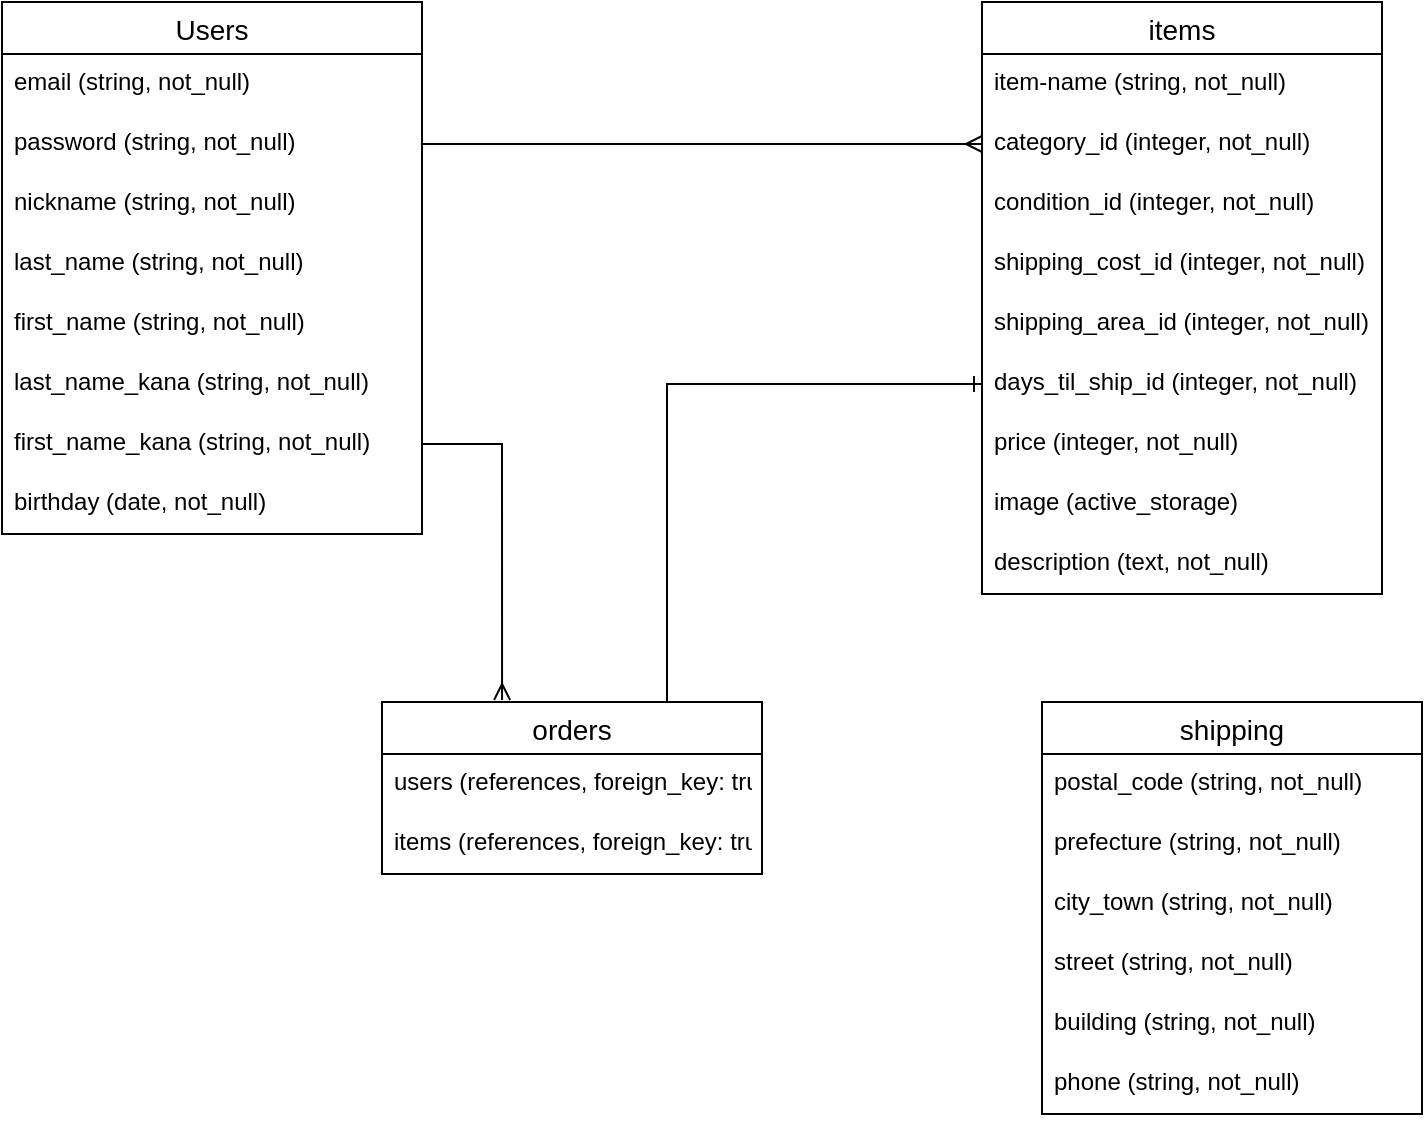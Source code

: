 <mxfile version="14.2.4" type="embed">
    <diagram id="3CIknndVIOyn-hMfpjOw" name="ページ1">
        <mxGraphModel dx="637" dy="586" grid="1" gridSize="10" guides="1" tooltips="1" connect="1" arrows="1" fold="1" page="1" pageScale="1" pageWidth="850" pageHeight="1100" math="0" shadow="0">
            <root>
                <mxCell id="0"/>
                <mxCell id="1" parent="0"/>
                <mxCell id="5rQ3HnFur7m1eFnSS-5a-2" value="Users" style="swimlane;fontStyle=0;childLayout=stackLayout;horizontal=1;startSize=26;horizontalStack=0;resizeParent=1;resizeParentMax=0;resizeLast=0;collapsible=1;marginBottom=0;align=center;fontSize=14;" parent="1" vertex="1">
                    <mxGeometry x="30" y="60" width="210" height="266" as="geometry"/>
                </mxCell>
                <mxCell id="5rQ3HnFur7m1eFnSS-5a-3" value="email (string, not_null)" style="text;strokeColor=none;fillColor=none;spacingLeft=4;spacingRight=4;overflow=hidden;rotatable=0;points=[[0,0.5],[1,0.5]];portConstraint=eastwest;fontSize=12;" parent="5rQ3HnFur7m1eFnSS-5a-2" vertex="1">
                    <mxGeometry y="26" width="210" height="30" as="geometry"/>
                </mxCell>
                <mxCell id="5rQ3HnFur7m1eFnSS-5a-4" value="password (string, not_null)" style="text;strokeColor=none;fillColor=none;spacingLeft=4;spacingRight=4;overflow=hidden;rotatable=0;points=[[0,0.5],[1,0.5]];portConstraint=eastwest;fontSize=12;" parent="5rQ3HnFur7m1eFnSS-5a-2" vertex="1">
                    <mxGeometry y="56" width="210" height="30" as="geometry"/>
                </mxCell>
                <mxCell id="5rQ3HnFur7m1eFnSS-5a-5" value="nickname (string, not_null)" style="text;strokeColor=none;fillColor=none;spacingLeft=4;spacingRight=4;overflow=hidden;rotatable=0;points=[[0,0.5],[1,0.5]];portConstraint=eastwest;fontSize=12;" parent="5rQ3HnFur7m1eFnSS-5a-2" vertex="1">
                    <mxGeometry y="86" width="210" height="30" as="geometry"/>
                </mxCell>
                <mxCell id="5rQ3HnFur7m1eFnSS-5a-7" value="last_name (string, not_null)" style="text;strokeColor=none;fillColor=none;spacingLeft=4;spacingRight=4;overflow=hidden;rotatable=0;points=[[0,0.5],[1,0.5]];portConstraint=eastwest;fontSize=12;" parent="5rQ3HnFur7m1eFnSS-5a-2" vertex="1">
                    <mxGeometry y="116" width="210" height="30" as="geometry"/>
                </mxCell>
                <mxCell id="5rQ3HnFur7m1eFnSS-5a-8" value="first_name (string, not_null)" style="text;strokeColor=none;fillColor=none;spacingLeft=4;spacingRight=4;overflow=hidden;rotatable=0;points=[[0,0.5],[1,0.5]];portConstraint=eastwest;fontSize=12;" parent="5rQ3HnFur7m1eFnSS-5a-2" vertex="1">
                    <mxGeometry y="146" width="210" height="30" as="geometry"/>
                </mxCell>
                <mxCell id="5rQ3HnFur7m1eFnSS-5a-10" value="last_name_kana (string, not_null)" style="text;strokeColor=none;fillColor=none;spacingLeft=4;spacingRight=4;overflow=hidden;rotatable=0;points=[[0,0.5],[1,0.5]];portConstraint=eastwest;fontSize=12;" parent="5rQ3HnFur7m1eFnSS-5a-2" vertex="1">
                    <mxGeometry y="176" width="210" height="30" as="geometry"/>
                </mxCell>
                <mxCell id="5rQ3HnFur7m1eFnSS-5a-11" value="first_name_kana (string, not_null)" style="text;strokeColor=none;fillColor=none;spacingLeft=4;spacingRight=4;overflow=hidden;rotatable=0;points=[[0,0.5],[1,0.5]];portConstraint=eastwest;fontSize=12;" parent="5rQ3HnFur7m1eFnSS-5a-2" vertex="1">
                    <mxGeometry y="206" width="210" height="30" as="geometry"/>
                </mxCell>
                <mxCell id="5rQ3HnFur7m1eFnSS-5a-37" value="birthday (date, not_null)" style="text;strokeColor=none;fillColor=none;spacingLeft=4;spacingRight=4;overflow=hidden;rotatable=0;points=[[0,0.5],[1,0.5]];portConstraint=eastwest;fontSize=12;" parent="5rQ3HnFur7m1eFnSS-5a-2" vertex="1">
                    <mxGeometry y="236" width="210" height="30" as="geometry"/>
                </mxCell>
                <mxCell id="5rQ3HnFur7m1eFnSS-5a-6" style="edgeStyle=orthogonalEdgeStyle;rounded=0;orthogonalLoop=1;jettySize=auto;html=1;exitX=1;exitY=0.5;exitDx=0;exitDy=0;endArrow=ERmany;endFill=0;strokeWidth=1;entryX=0;entryY=0.5;entryDx=0;entryDy=0;" parent="1" source="5rQ3HnFur7m1eFnSS-5a-4" target="5rQ3HnFur7m1eFnSS-5a-14" edge="1">
                    <mxGeometry relative="1" as="geometry">
                        <mxPoint x="530" y="131" as="targetPoint"/>
                    </mxGeometry>
                </mxCell>
                <mxCell id="5rQ3HnFur7m1eFnSS-5a-12" value="items" style="swimlane;fontStyle=0;childLayout=stackLayout;horizontal=1;startSize=26;horizontalStack=0;resizeParent=1;resizeParentMax=0;resizeLast=0;collapsible=1;marginBottom=0;align=center;fontSize=14;" parent="1" vertex="1">
                    <mxGeometry x="520" y="60" width="200" height="296" as="geometry"/>
                </mxCell>
                <mxCell id="5rQ3HnFur7m1eFnSS-5a-13" value="item-name (string, not_null)" style="text;strokeColor=none;fillColor=none;spacingLeft=4;spacingRight=4;overflow=hidden;rotatable=0;points=[[0,0.5],[1,0.5]];portConstraint=eastwest;fontSize=12;" parent="5rQ3HnFur7m1eFnSS-5a-12" vertex="1">
                    <mxGeometry y="26" width="200" height="30" as="geometry"/>
                </mxCell>
                <mxCell id="5rQ3HnFur7m1eFnSS-5a-14" value="category_id (integer, not_null)" style="text;strokeColor=none;fillColor=none;spacingLeft=4;spacingRight=4;overflow=hidden;rotatable=0;points=[[0,0.5],[1,0.5]];portConstraint=eastwest;fontSize=12;" parent="5rQ3HnFur7m1eFnSS-5a-12" vertex="1">
                    <mxGeometry y="56" width="200" height="30" as="geometry"/>
                </mxCell>
                <mxCell id="5rQ3HnFur7m1eFnSS-5a-15" value="condition_id (integer, not_null)" style="text;strokeColor=none;fillColor=none;spacingLeft=4;spacingRight=4;overflow=hidden;rotatable=0;points=[[0,0.5],[1,0.5]];portConstraint=eastwest;fontSize=12;" parent="5rQ3HnFur7m1eFnSS-5a-12" vertex="1">
                    <mxGeometry y="86" width="200" height="30" as="geometry"/>
                </mxCell>
                <mxCell id="5rQ3HnFur7m1eFnSS-5a-16" value="shipping_cost_id (integer, not_null)" style="text;strokeColor=none;fillColor=none;spacingLeft=4;spacingRight=4;overflow=hidden;rotatable=0;points=[[0,0.5],[1,0.5]];portConstraint=eastwest;fontSize=12;" parent="5rQ3HnFur7m1eFnSS-5a-12" vertex="1">
                    <mxGeometry y="116" width="200" height="30" as="geometry"/>
                </mxCell>
                <mxCell id="5rQ3HnFur7m1eFnSS-5a-17" value="shipping_area_id (integer, not_null)" style="text;strokeColor=none;fillColor=none;spacingLeft=4;spacingRight=4;overflow=hidden;rotatable=0;points=[[0,0.5],[1,0.5]];portConstraint=eastwest;fontSize=12;" parent="5rQ3HnFur7m1eFnSS-5a-12" vertex="1">
                    <mxGeometry y="146" width="200" height="30" as="geometry"/>
                </mxCell>
                <mxCell id="5rQ3HnFur7m1eFnSS-5a-18" value="days_til_ship_id (integer, not_null)" style="text;strokeColor=none;fillColor=none;spacingLeft=4;spacingRight=4;overflow=hidden;rotatable=0;points=[[0,0.5],[1,0.5]];portConstraint=eastwest;fontSize=12;" parent="5rQ3HnFur7m1eFnSS-5a-12" vertex="1">
                    <mxGeometry y="176" width="200" height="30" as="geometry"/>
                </mxCell>
                <mxCell id="5rQ3HnFur7m1eFnSS-5a-19" value="price (integer, not_null)" style="text;strokeColor=none;fillColor=none;spacingLeft=4;spacingRight=4;overflow=hidden;rotatable=0;points=[[0,0.5],[1,0.5]];portConstraint=eastwest;fontSize=12;" parent="5rQ3HnFur7m1eFnSS-5a-12" vertex="1">
                    <mxGeometry y="206" width="200" height="30" as="geometry"/>
                </mxCell>
                <mxCell id="5rQ3HnFur7m1eFnSS-5a-21" value="image (active_storage)" style="text;strokeColor=none;fillColor=none;spacingLeft=4;spacingRight=4;overflow=hidden;rotatable=0;points=[[0,0.5],[1,0.5]];portConstraint=eastwest;fontSize=12;" parent="5rQ3HnFur7m1eFnSS-5a-12" vertex="1">
                    <mxGeometry y="236" width="200" height="30" as="geometry"/>
                </mxCell>
                <mxCell id="2" value="description (text, not_null)" style="text;strokeColor=none;fillColor=none;spacingLeft=4;spacingRight=4;overflow=hidden;rotatable=0;points=[[0,0.5],[1,0.5]];portConstraint=eastwest;fontSize=12;" vertex="1" parent="5rQ3HnFur7m1eFnSS-5a-12">
                    <mxGeometry y="266" width="200" height="30" as="geometry"/>
                </mxCell>
                <mxCell id="5rQ3HnFur7m1eFnSS-5a-22" value="shipping" style="swimlane;fontStyle=0;childLayout=stackLayout;horizontal=1;startSize=26;horizontalStack=0;resizeParent=1;resizeParentMax=0;resizeLast=0;collapsible=1;marginBottom=0;align=center;fontSize=14;" parent="1" vertex="1">
                    <mxGeometry x="550" y="410" width="190" height="206" as="geometry"/>
                </mxCell>
                <mxCell id="5rQ3HnFur7m1eFnSS-5a-24" value="postal_code (string, not_null)" style="text;strokeColor=none;fillColor=none;spacingLeft=4;spacingRight=4;overflow=hidden;rotatable=0;points=[[0,0.5],[1,0.5]];portConstraint=eastwest;fontSize=12;" parent="5rQ3HnFur7m1eFnSS-5a-22" vertex="1">
                    <mxGeometry y="26" width="190" height="30" as="geometry"/>
                </mxCell>
                <mxCell id="5rQ3HnFur7m1eFnSS-5a-25" value="prefecture (string, not_null)" style="text;strokeColor=none;fillColor=none;spacingLeft=4;spacingRight=4;overflow=hidden;rotatable=0;points=[[0,0.5],[1,0.5]];portConstraint=eastwest;fontSize=12;" parent="5rQ3HnFur7m1eFnSS-5a-22" vertex="1">
                    <mxGeometry y="56" width="190" height="30" as="geometry"/>
                </mxCell>
                <mxCell id="5rQ3HnFur7m1eFnSS-5a-26" value="city_town (string, not_null)" style="text;strokeColor=none;fillColor=none;spacingLeft=4;spacingRight=4;overflow=hidden;rotatable=0;points=[[0,0.5],[1,0.5]];portConstraint=eastwest;fontSize=12;" parent="5rQ3HnFur7m1eFnSS-5a-22" vertex="1">
                    <mxGeometry y="86" width="190" height="30" as="geometry"/>
                </mxCell>
                <mxCell id="5rQ3HnFur7m1eFnSS-5a-27" value="street (string, not_null)" style="text;strokeColor=none;fillColor=none;spacingLeft=4;spacingRight=4;overflow=hidden;rotatable=0;points=[[0,0.5],[1,0.5]];portConstraint=eastwest;fontSize=12;" parent="5rQ3HnFur7m1eFnSS-5a-22" vertex="1">
                    <mxGeometry y="116" width="190" height="30" as="geometry"/>
                </mxCell>
                <mxCell id="5rQ3HnFur7m1eFnSS-5a-28" value="building (string, not_null)" style="text;strokeColor=none;fillColor=none;spacingLeft=4;spacingRight=4;overflow=hidden;rotatable=0;points=[[0,0.5],[1,0.5]];portConstraint=eastwest;fontSize=12;" parent="5rQ3HnFur7m1eFnSS-5a-22" vertex="1">
                    <mxGeometry y="146" width="190" height="30" as="geometry"/>
                </mxCell>
                <mxCell id="5rQ3HnFur7m1eFnSS-5a-29" value="phone (string, not_null)" style="text;strokeColor=none;fillColor=none;spacingLeft=4;spacingRight=4;overflow=hidden;rotatable=0;points=[[0,0.5],[1,0.5]];portConstraint=eastwest;fontSize=12;" parent="5rQ3HnFur7m1eFnSS-5a-22" vertex="1">
                    <mxGeometry y="176" width="190" height="30" as="geometry"/>
                </mxCell>
                <mxCell id="3" style="edgeStyle=orthogonalEdgeStyle;rounded=0;orthogonalLoop=1;jettySize=auto;html=1;exitX=0.75;exitY=0;exitDx=0;exitDy=0;entryX=0;entryY=0.5;entryDx=0;entryDy=0;endArrow=ERone;endFill=0;" edge="1" parent="1" source="5rQ3HnFur7m1eFnSS-5a-33" target="5rQ3HnFur7m1eFnSS-5a-18">
                    <mxGeometry relative="1" as="geometry"/>
                </mxCell>
                <mxCell id="5rQ3HnFur7m1eFnSS-5a-33" value="orders" style="swimlane;fontStyle=0;childLayout=stackLayout;horizontal=1;startSize=26;horizontalStack=0;resizeParent=1;resizeParentMax=0;resizeLast=0;collapsible=1;marginBottom=0;align=center;fontSize=14;" parent="1" vertex="1">
                    <mxGeometry x="220" y="410" width="190" height="86" as="geometry"/>
                </mxCell>
                <mxCell id="5rQ3HnFur7m1eFnSS-5a-35" value="users (references, foreign_key: true, not_null)" style="text;strokeColor=none;fillColor=none;spacingLeft=4;spacingRight=4;overflow=hidden;rotatable=0;points=[[0,0.5],[1,0.5]];portConstraint=eastwest;fontSize=12;" parent="5rQ3HnFur7m1eFnSS-5a-33" vertex="1">
                    <mxGeometry y="26" width="190" height="30" as="geometry"/>
                </mxCell>
                <mxCell id="5rQ3HnFur7m1eFnSS-5a-36" value="items (references, foreign_key: true, not_null)" style="text;strokeColor=none;fillColor=none;spacingLeft=4;spacingRight=4;overflow=hidden;rotatable=0;points=[[0,0.5],[1,0.5]];portConstraint=eastwest;fontSize=12;" parent="5rQ3HnFur7m1eFnSS-5a-33" vertex="1">
                    <mxGeometry y="56" width="190" height="30" as="geometry"/>
                </mxCell>
                <mxCell id="5" style="edgeStyle=orthogonalEdgeStyle;rounded=0;orthogonalLoop=1;jettySize=auto;html=1;exitX=1;exitY=0.5;exitDx=0;exitDy=0;entryX=0.316;entryY=-0.012;entryDx=0;entryDy=0;entryPerimeter=0;endArrow=ERmany;endFill=0;" edge="1" parent="1" source="5rQ3HnFur7m1eFnSS-5a-11" target="5rQ3HnFur7m1eFnSS-5a-33">
                    <mxGeometry relative="1" as="geometry"/>
                </mxCell>
            </root>
        </mxGraphModel>
    </diagram>
</mxfile>